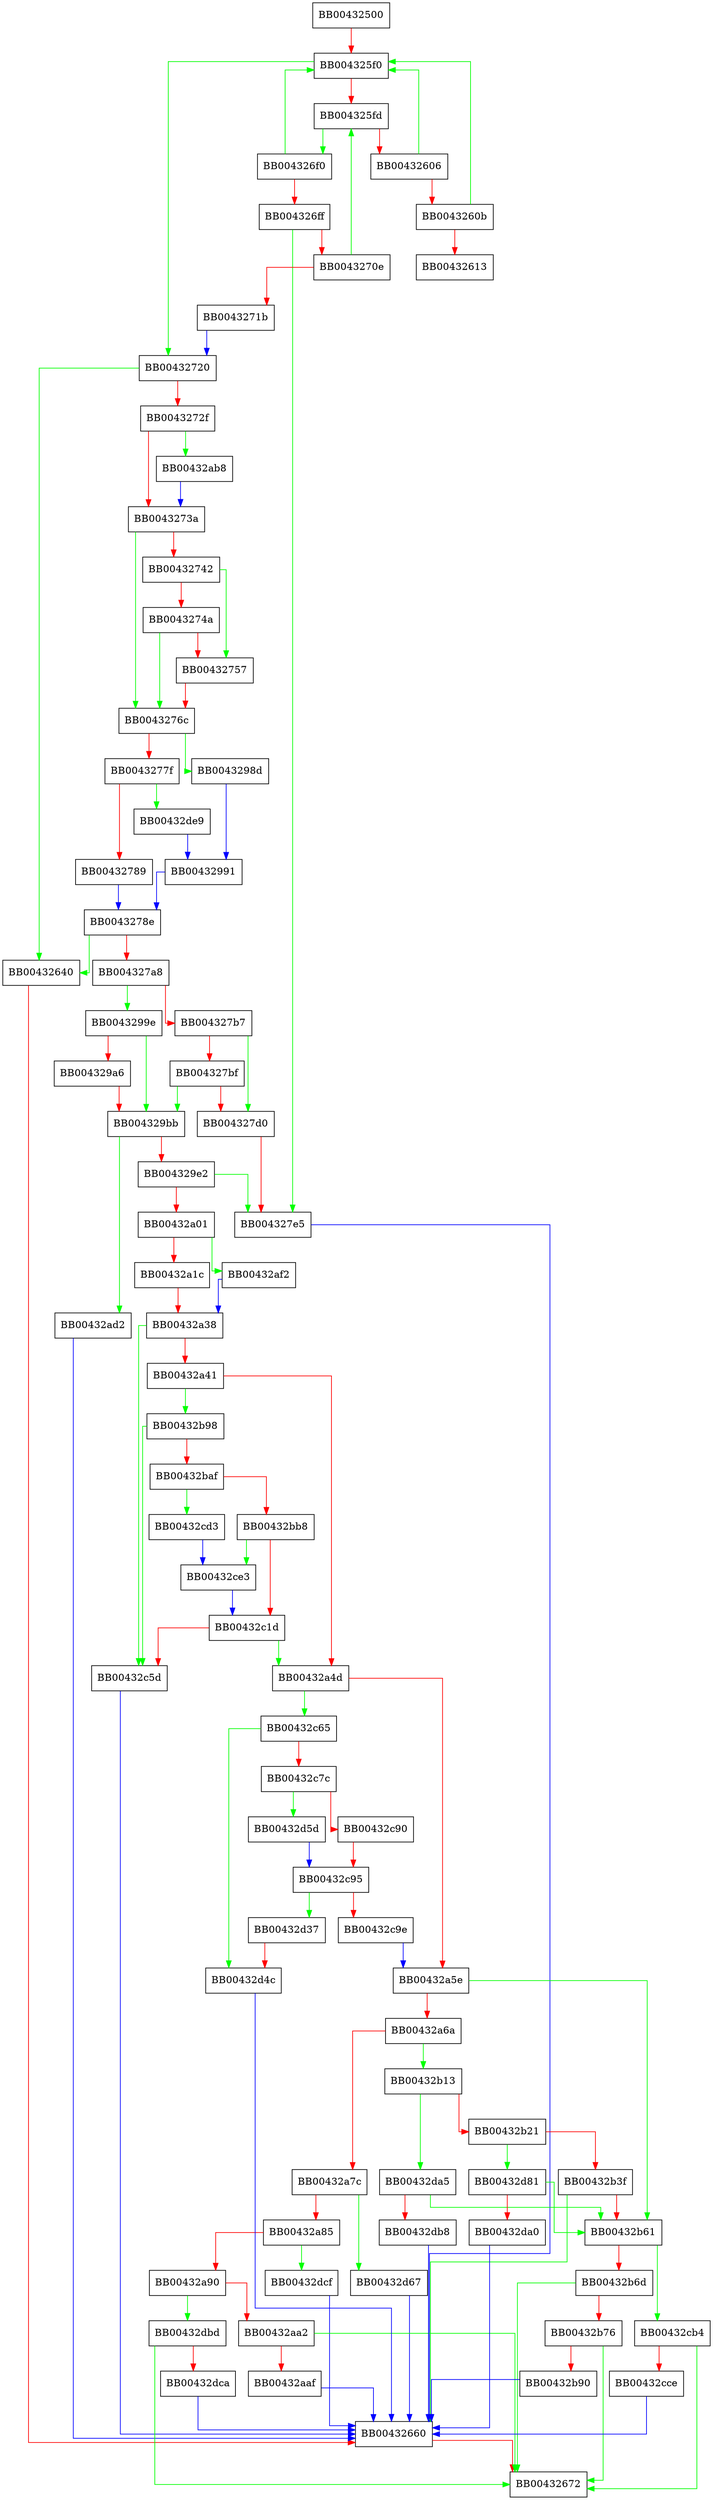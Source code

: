 digraph pkey_main {
  node [shape="box"];
  graph [splines=ortho];
  BB00432500 -> BB004325f0 [color="red"];
  BB004325f0 -> BB00432720 [color="green"];
  BB004325f0 -> BB004325fd [color="red"];
  BB004325fd -> BB004326f0 [color="green"];
  BB004325fd -> BB00432606 [color="red"];
  BB00432606 -> BB004325f0 [color="green"];
  BB00432606 -> BB0043260b [color="red"];
  BB0043260b -> BB004325f0 [color="green"];
  BB0043260b -> BB00432613 [color="red"];
  BB00432640 -> BB00432660 [color="red"];
  BB00432660 -> BB00432672 [color="red"];
  BB004326f0 -> BB004325f0 [color="green"];
  BB004326f0 -> BB004326ff [color="red"];
  BB004326ff -> BB004327e5 [color="green"];
  BB004326ff -> BB0043270e [color="red"];
  BB0043270e -> BB004325fd [color="green"];
  BB0043270e -> BB0043271b [color="red"];
  BB0043271b -> BB00432720 [color="blue"];
  BB00432720 -> BB00432640 [color="green"];
  BB00432720 -> BB0043272f [color="red"];
  BB0043272f -> BB00432ab8 [color="green"];
  BB0043272f -> BB0043273a [color="red"];
  BB0043273a -> BB0043276c [color="green"];
  BB0043273a -> BB00432742 [color="red"];
  BB00432742 -> BB00432757 [color="green"];
  BB00432742 -> BB0043274a [color="red"];
  BB0043274a -> BB0043276c [color="green"];
  BB0043274a -> BB00432757 [color="red"];
  BB00432757 -> BB0043276c [color="red"];
  BB0043276c -> BB0043298d [color="green"];
  BB0043276c -> BB0043277f [color="red"];
  BB0043277f -> BB00432de9 [color="green"];
  BB0043277f -> BB00432789 [color="red"];
  BB00432789 -> BB0043278e [color="blue"];
  BB0043278e -> BB00432640 [color="green"];
  BB0043278e -> BB004327a8 [color="red"];
  BB004327a8 -> BB0043299e [color="green"];
  BB004327a8 -> BB004327b7 [color="red"];
  BB004327b7 -> BB004327d0 [color="green"];
  BB004327b7 -> BB004327bf [color="red"];
  BB004327bf -> BB004329bb [color="green"];
  BB004327bf -> BB004327d0 [color="red"];
  BB004327d0 -> BB004327e5 [color="red"];
  BB004327e5 -> BB00432660 [color="blue"];
  BB0043298d -> BB00432991 [color="blue"];
  BB00432991 -> BB0043278e [color="blue"];
  BB0043299e -> BB004329bb [color="green"];
  BB0043299e -> BB004329a6 [color="red"];
  BB004329a6 -> BB004329bb [color="red"];
  BB004329bb -> BB00432ad2 [color="green"];
  BB004329bb -> BB004329e2 [color="red"];
  BB004329e2 -> BB004327e5 [color="green"];
  BB004329e2 -> BB00432a01 [color="red"];
  BB00432a01 -> BB00432af2 [color="green"];
  BB00432a01 -> BB00432a1c [color="red"];
  BB00432a1c -> BB00432a38 [color="red"];
  BB00432a38 -> BB00432c5d [color="green"];
  BB00432a38 -> BB00432a41 [color="red"];
  BB00432a41 -> BB00432b98 [color="green"];
  BB00432a41 -> BB00432a4d [color="red"];
  BB00432a4d -> BB00432c65 [color="green"];
  BB00432a4d -> BB00432a5e [color="red"];
  BB00432a5e -> BB00432b61 [color="green"];
  BB00432a5e -> BB00432a6a [color="red"];
  BB00432a6a -> BB00432b13 [color="green"];
  BB00432a6a -> BB00432a7c [color="red"];
  BB00432a7c -> BB00432d67 [color="green"];
  BB00432a7c -> BB00432a85 [color="red"];
  BB00432a85 -> BB00432dcf [color="green"];
  BB00432a85 -> BB00432a90 [color="red"];
  BB00432a90 -> BB00432dbd [color="green"];
  BB00432a90 -> BB00432aa2 [color="red"];
  BB00432aa2 -> BB00432672 [color="green"];
  BB00432aa2 -> BB00432aaf [color="red"];
  BB00432aaf -> BB00432660 [color="blue"];
  BB00432ab8 -> BB0043273a [color="blue"];
  BB00432ad2 -> BB00432660 [color="blue"];
  BB00432af2 -> BB00432a38 [color="blue"];
  BB00432b13 -> BB00432da5 [color="green"];
  BB00432b13 -> BB00432b21 [color="red"];
  BB00432b21 -> BB00432d81 [color="green"];
  BB00432b21 -> BB00432b3f [color="red"];
  BB00432b3f -> BB00432660 [color="green"];
  BB00432b3f -> BB00432b61 [color="red"];
  BB00432b61 -> BB00432cb4 [color="green"];
  BB00432b61 -> BB00432b6d [color="red"];
  BB00432b6d -> BB00432672 [color="green"];
  BB00432b6d -> BB00432b76 [color="red"];
  BB00432b76 -> BB00432672 [color="green"];
  BB00432b76 -> BB00432b90 [color="red"];
  BB00432b90 -> BB00432660 [color="blue"];
  BB00432b98 -> BB00432c5d [color="green"];
  BB00432b98 -> BB00432baf [color="red"];
  BB00432baf -> BB00432cd3 [color="green"];
  BB00432baf -> BB00432bb8 [color="red"];
  BB00432bb8 -> BB00432ce3 [color="green"];
  BB00432bb8 -> BB00432c1d [color="red"];
  BB00432c1d -> BB00432a4d [color="green"];
  BB00432c1d -> BB00432c5d [color="red"];
  BB00432c5d -> BB00432660 [color="blue"];
  BB00432c65 -> BB00432d4c [color="green"];
  BB00432c65 -> BB00432c7c [color="red"];
  BB00432c7c -> BB00432d5d [color="green"];
  BB00432c7c -> BB00432c90 [color="red"];
  BB00432c90 -> BB00432c95 [color="red"];
  BB00432c95 -> BB00432d37 [color="green"];
  BB00432c95 -> BB00432c9e [color="red"];
  BB00432c9e -> BB00432a5e [color="blue"];
  BB00432cb4 -> BB00432672 [color="green"];
  BB00432cb4 -> BB00432cce [color="red"];
  BB00432cce -> BB00432660 [color="blue"];
  BB00432cd3 -> BB00432ce3 [color="blue"];
  BB00432ce3 -> BB00432c1d [color="blue"];
  BB00432d37 -> BB00432d4c [color="red"];
  BB00432d4c -> BB00432660 [color="blue"];
  BB00432d5d -> BB00432c95 [color="blue"];
  BB00432d67 -> BB00432660 [color="blue"];
  BB00432d81 -> BB00432b61 [color="green"];
  BB00432d81 -> BB00432da0 [color="red"];
  BB00432da0 -> BB00432660 [color="blue"];
  BB00432da5 -> BB00432b61 [color="green"];
  BB00432da5 -> BB00432db8 [color="red"];
  BB00432db8 -> BB00432660 [color="blue"];
  BB00432dbd -> BB00432672 [color="green"];
  BB00432dbd -> BB00432dca [color="red"];
  BB00432dca -> BB00432660 [color="blue"];
  BB00432dcf -> BB00432660 [color="blue"];
  BB00432de9 -> BB00432991 [color="blue"];
}